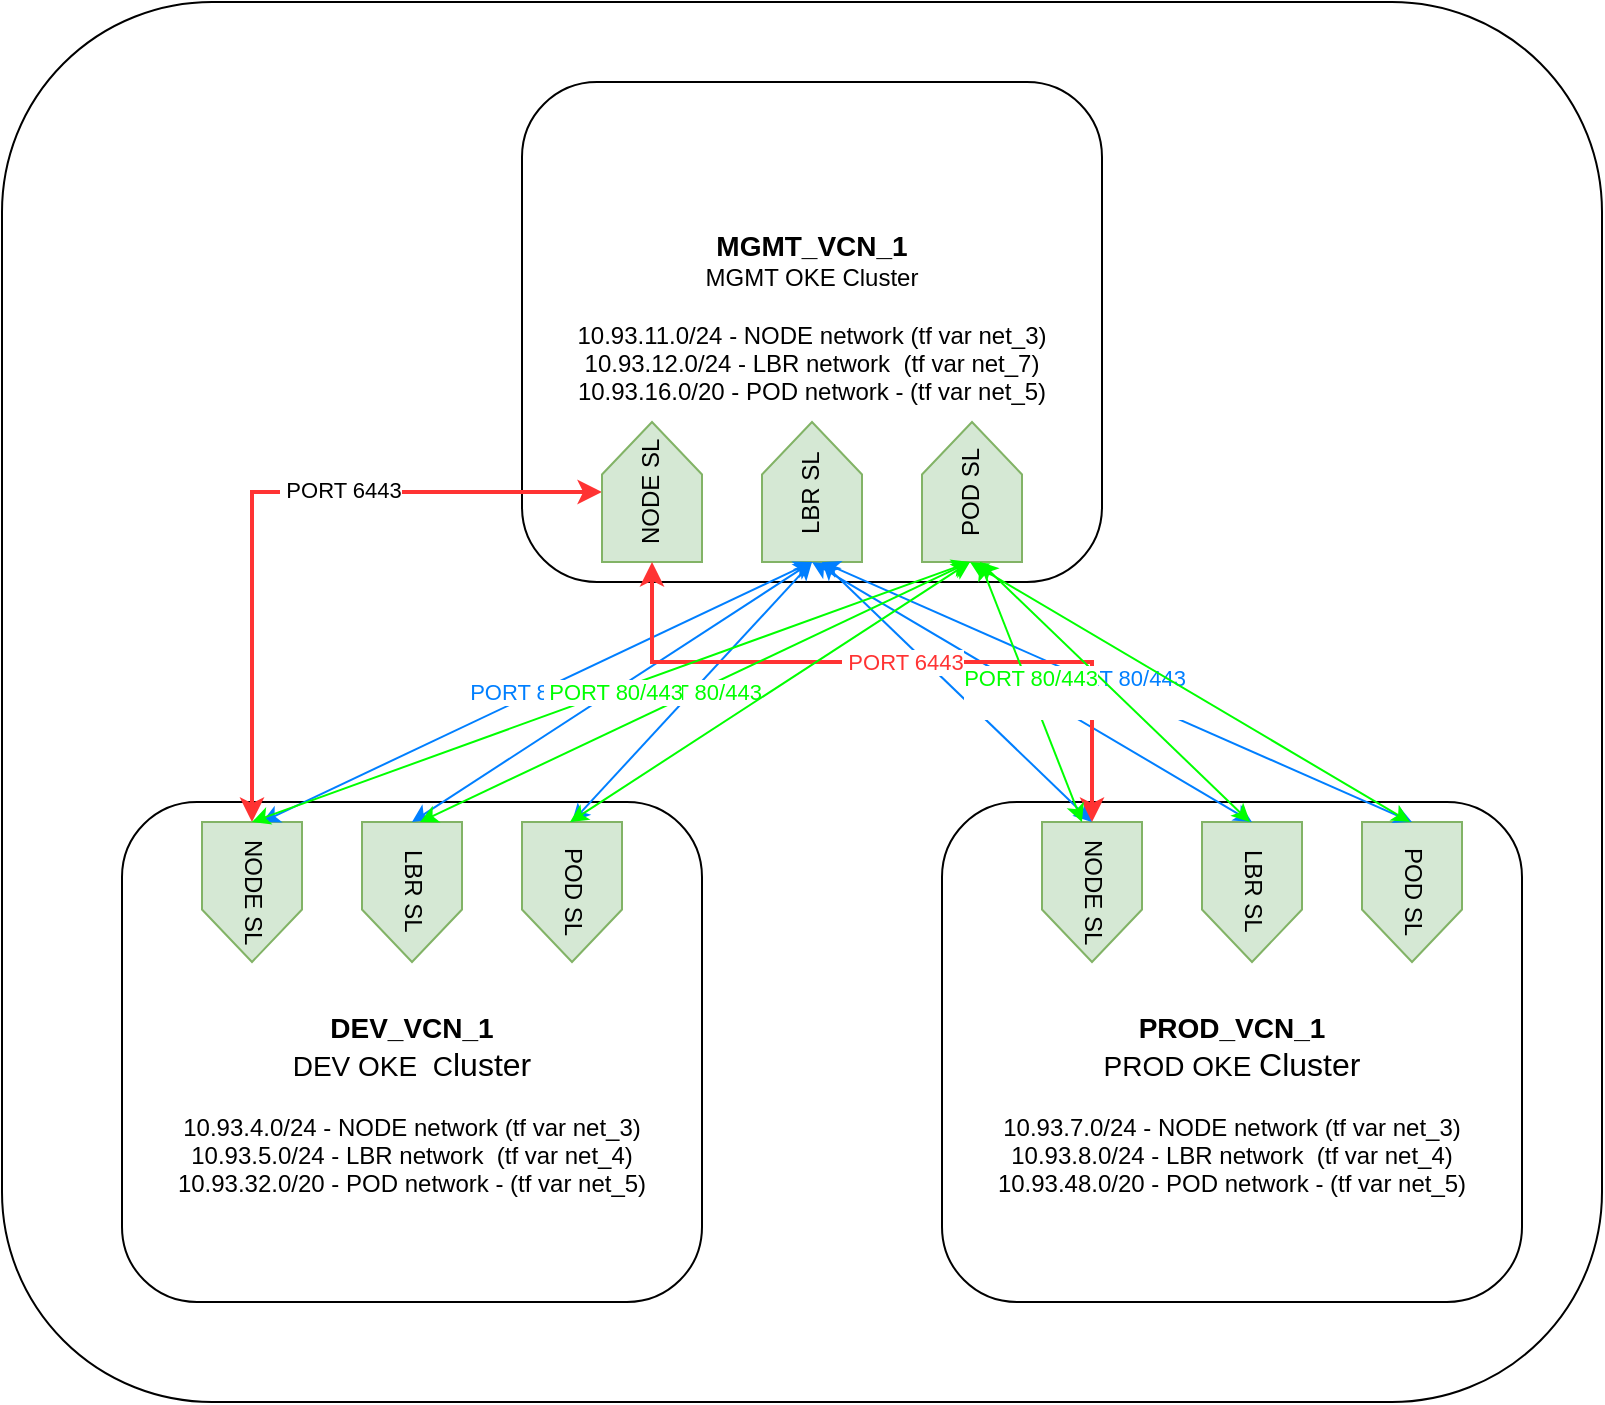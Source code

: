 <mxfile version="24.5.4" type="device">
  <diagram name="Page-1" id="FHANGK-vkiLan_eBGlyj">
    <mxGraphModel dx="1434" dy="738" grid="1" gridSize="10" guides="1" tooltips="1" connect="1" arrows="1" fold="1" page="1" pageScale="1" pageWidth="850" pageHeight="1100" math="0" shadow="0">
      <root>
        <mxCell id="0" />
        <mxCell id="1" parent="0" />
        <mxCell id="bIIHdRnzJv3ln54jGtkA-6" value="&lt;span style=&quot;font-size: 14px;&quot;&gt;&lt;b&gt;MGMT_VCN_1&lt;br&gt;&lt;/b&gt;&lt;/span&gt;MGMT OKE Cluster&lt;br&gt;&lt;br&gt;10.93.11.0/24 - NODE network (tf var net_3)&lt;br&gt;&lt;div&gt;10.93.12.0/24 - LBR network&amp;nbsp; (tf var net_7)&lt;br&gt;&lt;div&gt;10.93.16.0/20 - POD network - (tf var net_5)&lt;/div&gt;&lt;div&gt;&lt;br&gt;&lt;/div&gt;&lt;/div&gt;" style="rounded=1;whiteSpace=wrap;html=1;fillColor=none;gradientColor=default;" vertex="1" parent="1">
          <mxGeometry x="290" y="80" width="290" height="250" as="geometry" />
        </mxCell>
        <mxCell id="bIIHdRnzJv3ln54jGtkA-8" value="&lt;div&gt;&lt;font style=&quot;font-size: 14px;&quot;&gt;&lt;b&gt;&lt;br&gt;&lt;/b&gt;&lt;/font&gt;&lt;/div&gt;&lt;font style=&quot;font-size: 14px;&quot;&gt;&lt;div style=&quot;font-weight: bold;&quot;&gt;&lt;font style=&quot;font-size: 14px;&quot;&gt;&lt;b&gt;&lt;br&gt;&lt;/b&gt;&lt;/font&gt;&lt;/div&gt;&lt;div style=&quot;font-weight: bold;&quot;&gt;&lt;font style=&quot;font-size: 14px;&quot;&gt;&lt;b&gt;&lt;br&gt;&lt;/b&gt;&lt;/font&gt;&lt;/div&gt;&lt;div style=&quot;font-weight: bold;&quot;&gt;&lt;font style=&quot;font-size: 14px;&quot;&gt;&lt;b&gt;&lt;br&gt;&lt;/b&gt;&lt;/font&gt;&lt;/div&gt;&lt;b&gt;DEV_VCN_1&lt;/b&gt;&lt;br&gt;DEV OKE&amp;nbsp; C&lt;/font&gt;&lt;span style=&quot;font-size: medium; background-color: initial;&quot;&gt;luster&lt;/span&gt;&lt;div&gt;&lt;br&gt;&lt;/div&gt;&lt;div&gt;10.93.4.0/24 - NODE network (tf var net_3)&lt;br&gt;&lt;div&gt;10.93.5.0/24 - LBR network&amp;nbsp; (tf var net_4)&lt;br&gt;&lt;div&gt;10.93.32.0/20 - POD network - (tf var net_5)&lt;/div&gt;&lt;div&gt;&lt;br&gt;&lt;/div&gt;&lt;/div&gt;&lt;/div&gt;" style="rounded=1;whiteSpace=wrap;html=1;fillColor=none;gradientColor=default;" vertex="1" parent="1">
          <mxGeometry x="90" y="440" width="290" height="250" as="geometry" />
        </mxCell>
        <mxCell id="bIIHdRnzJv3ln54jGtkA-9" value="&lt;font style=&quot;font-size: 14px;&quot;&gt;&lt;br&gt;&lt;br&gt;&lt;br&gt;&lt;br&gt;&lt;b&gt;PROD_VCN_1&lt;/b&gt;&lt;br&gt;PROD OKE&amp;nbsp;&lt;/font&gt;&lt;span style=&quot;background-color: initial;&quot;&gt;&lt;font style=&quot;&quot; size=&quot;3&quot;&gt;Cluster&lt;/font&gt;&lt;/span&gt;&lt;div&gt;&lt;br&gt;10.93.7.0/24 - NODE network (tf var net_3)&lt;br&gt;&lt;div&gt;10.93.8.0/24 - LBR network&amp;nbsp; (tf var net_4)&lt;br&gt;&lt;div&gt;10.93.48.0/20 - POD network - (tf var net_5)&lt;/div&gt;&lt;div&gt;&lt;br&gt;&lt;/div&gt;&lt;/div&gt;&lt;/div&gt;" style="rounded=1;whiteSpace=wrap;html=1;fillColor=none;gradientColor=default;" vertex="1" parent="1">
          <mxGeometry x="500" y="440" width="290" height="250" as="geometry" />
        </mxCell>
        <mxCell id="bIIHdRnzJv3ln54jGtkA-22" style="edgeStyle=orthogonalEdgeStyle;rounded=0;orthogonalLoop=1;jettySize=auto;html=1;entryX=0.5;entryY=0;entryDx=0;entryDy=0;endArrow=classic;endFill=1;strokeWidth=2;strokeColor=#FF3333;startArrow=classic;startFill=1;fontColor=#FF3333;" edge="1" parent="1" source="bIIHdRnzJv3ln54jGtkA-11" target="bIIHdRnzJv3ln54jGtkA-16">
          <mxGeometry relative="1" as="geometry" />
        </mxCell>
        <mxCell id="bIIHdRnzJv3ln54jGtkA-24" value="&amp;nbsp;PORT 6443" style="edgeLabel;html=1;align=center;verticalAlign=middle;resizable=0;points=[];" vertex="1" connectable="0" parent="bIIHdRnzJv3ln54jGtkA-22">
          <mxGeometry x="-0.22" y="-1" relative="1" as="geometry">
            <mxPoint x="1" as="offset" />
          </mxGeometry>
        </mxCell>
        <mxCell id="bIIHdRnzJv3ln54jGtkA-11" value="NODE SL" style="shape=offPageConnector;whiteSpace=wrap;html=1;rotation=180;fillColor=#d5e8d4;strokeColor=#82b366;verticalAlign=middle;horizontal=1;textDirection=vertical-lr;" vertex="1" parent="1">
          <mxGeometry x="330" y="250" width="50" height="70" as="geometry" />
        </mxCell>
        <mxCell id="bIIHdRnzJv3ln54jGtkA-14" value="LBR SL" style="shape=offPageConnector;whiteSpace=wrap;html=1;rotation=180;fillColor=#d5e8d4;strokeColor=#82b366;verticalAlign=middle;horizontal=1;textDirection=vertical-lr;" vertex="1" parent="1">
          <mxGeometry x="410" y="250" width="50" height="70" as="geometry" />
        </mxCell>
        <mxCell id="bIIHdRnzJv3ln54jGtkA-15" value="POD SL" style="shape=offPageConnector;whiteSpace=wrap;html=1;rotation=180;fillColor=#d5e8d4;strokeColor=#82b366;verticalAlign=middle;horizontal=1;textDirection=vertical-lr;" vertex="1" parent="1">
          <mxGeometry x="490" y="250" width="50" height="70" as="geometry" />
        </mxCell>
        <mxCell id="bIIHdRnzJv3ln54jGtkA-16" value="NODE SL" style="shape=offPageConnector;whiteSpace=wrap;html=1;rotation=0;fillColor=#d5e8d4;strokeColor=#82b366;verticalAlign=middle;horizontal=1;textDirection=vertical-lr;" vertex="1" parent="1">
          <mxGeometry x="130" y="450" width="50" height="70" as="geometry" />
        </mxCell>
        <mxCell id="bIIHdRnzJv3ln54jGtkA-17" value="LBR SL" style="shape=offPageConnector;whiteSpace=wrap;html=1;rotation=0;fillColor=#d5e8d4;strokeColor=#82b366;verticalAlign=middle;horizontal=1;textDirection=vertical-lr;" vertex="1" parent="1">
          <mxGeometry x="210" y="450" width="50" height="70" as="geometry" />
        </mxCell>
        <mxCell id="bIIHdRnzJv3ln54jGtkA-18" value="POD SL" style="shape=offPageConnector;whiteSpace=wrap;html=1;rotation=0;fillColor=#d5e8d4;strokeColor=#82b366;verticalAlign=middle;horizontal=1;textDirection=vertical-lr;" vertex="1" parent="1">
          <mxGeometry x="290" y="450" width="50" height="70" as="geometry" />
        </mxCell>
        <mxCell id="bIIHdRnzJv3ln54jGtkA-19" value="NODE SL" style="shape=offPageConnector;whiteSpace=wrap;html=1;rotation=0;fillColor=#d5e8d4;strokeColor=#82b366;verticalAlign=middle;horizontal=1;textDirection=vertical-lr;" vertex="1" parent="1">
          <mxGeometry x="550" y="450" width="50" height="70" as="geometry" />
        </mxCell>
        <mxCell id="bIIHdRnzJv3ln54jGtkA-20" value="LBR SL" style="shape=offPageConnector;whiteSpace=wrap;html=1;rotation=0;fillColor=#d5e8d4;strokeColor=#82b366;verticalAlign=middle;horizontal=1;textDirection=vertical-lr;" vertex="1" parent="1">
          <mxGeometry x="630" y="450" width="50" height="70" as="geometry" />
        </mxCell>
        <mxCell id="bIIHdRnzJv3ln54jGtkA-21" value="POD SL" style="shape=offPageConnector;whiteSpace=wrap;html=1;rotation=0;fillColor=#d5e8d4;strokeColor=#82b366;verticalAlign=middle;horizontal=1;textDirection=vertical-lr;" vertex="1" parent="1">
          <mxGeometry x="710" y="450" width="50" height="70" as="geometry" />
        </mxCell>
        <mxCell id="bIIHdRnzJv3ln54jGtkA-27" value="PORT 80/443" style="endArrow=classic;startArrow=classic;html=1;rounded=0;entryX=0.5;entryY=0;entryDx=0;entryDy=0;strokeColor=#007FFF;fontColor=#007FFF;" edge="1" parent="1" target="bIIHdRnzJv3ln54jGtkA-14">
          <mxGeometry width="50" height="50" relative="1" as="geometry">
            <mxPoint x="160" y="450" as="sourcePoint" />
            <mxPoint x="210" y="400" as="targetPoint" />
          </mxGeometry>
        </mxCell>
        <mxCell id="bIIHdRnzJv3ln54jGtkA-28" value="" style="endArrow=classic;startArrow=classic;html=1;rounded=0;entryX=0.5;entryY=0;entryDx=0;entryDy=0;exitX=0.5;exitY=0;exitDx=0;exitDy=0;strokeColor=#007FFF;" edge="1" parent="1" source="bIIHdRnzJv3ln54jGtkA-17" target="bIIHdRnzJv3ln54jGtkA-14">
          <mxGeometry width="50" height="50" relative="1" as="geometry">
            <mxPoint x="170" y="460" as="sourcePoint" />
            <mxPoint x="445" y="330" as="targetPoint" />
          </mxGeometry>
        </mxCell>
        <mxCell id="bIIHdRnzJv3ln54jGtkA-30" value="&amp;nbsp;PORT 80/443" style="endArrow=classic;startArrow=classic;html=1;rounded=0;entryX=0.5;entryY=0;entryDx=0;entryDy=0;exitX=0.5;exitY=0;exitDx=0;exitDy=0;strokeColor=#007FFF;" edge="1" parent="1" source="bIIHdRnzJv3ln54jGtkA-18" target="bIIHdRnzJv3ln54jGtkA-14">
          <mxGeometry width="50" height="50" relative="1" as="geometry">
            <mxPoint x="245" y="460" as="sourcePoint" />
            <mxPoint x="433" y="330" as="targetPoint" />
          </mxGeometry>
        </mxCell>
        <mxCell id="bIIHdRnzJv3ln54jGtkA-34" value="" style="endArrow=classic;startArrow=classic;html=1;rounded=0;entryX=0.541;entryY=1.016;entryDx=0;entryDy=0;entryPerimeter=0;exitX=0.5;exitY=0;exitDx=0;exitDy=0;strokeColor=#007FFF;" edge="1" parent="1" source="bIIHdRnzJv3ln54jGtkA-19">
          <mxGeometry width="50" height="50" relative="1" as="geometry">
            <mxPoint x="568.11" y="436" as="sourcePoint" />
            <mxPoint x="440.0" y="320" as="targetPoint" />
          </mxGeometry>
        </mxCell>
        <mxCell id="bIIHdRnzJv3ln54jGtkA-35" value="" style="endArrow=classic;startArrow=classic;html=1;rounded=0;entryX=0.5;entryY=0;entryDx=0;entryDy=0;exitX=0.5;exitY=0;exitDx=0;exitDy=0;strokeColor=#007FFF;" edge="1" parent="1" source="bIIHdRnzJv3ln54jGtkA-20" target="bIIHdRnzJv3ln54jGtkA-14">
          <mxGeometry width="50" height="50" relative="1" as="geometry">
            <mxPoint x="585" y="460" as="sourcePoint" />
            <mxPoint x="457" y="344" as="targetPoint" />
          </mxGeometry>
        </mxCell>
        <mxCell id="bIIHdRnzJv3ln54jGtkA-36" value="PORT 80/443&lt;div&gt;&lt;br&gt;&lt;/div&gt;" style="endArrow=classic;startArrow=classic;html=1;rounded=0;exitX=0.5;exitY=0;exitDx=0;exitDy=0;strokeColor=#007FFF;fontColor=#007FFF;" edge="1" parent="1" source="bIIHdRnzJv3ln54jGtkA-21">
          <mxGeometry width="50" height="50" relative="1" as="geometry">
            <mxPoint x="735" y="440" as="sourcePoint" />
            <mxPoint x="440" y="320" as="targetPoint" />
          </mxGeometry>
        </mxCell>
        <mxCell id="bIIHdRnzJv3ln54jGtkA-23" value="&amp;nbsp;PORT 6443" style="edgeStyle=orthogonalEdgeStyle;rounded=0;orthogonalLoop=1;jettySize=auto;html=1;strokeWidth=2;strokeColor=#FF3333;startArrow=classic;startFill=1;fontColor=#FF3333;" edge="1" parent="1" source="bIIHdRnzJv3ln54jGtkA-11" target="bIIHdRnzJv3ln54jGtkA-19">
          <mxGeometry relative="1" as="geometry">
            <Array as="points">
              <mxPoint x="355" y="370" />
              <mxPoint x="575" y="370" />
            </Array>
          </mxGeometry>
        </mxCell>
        <mxCell id="bIIHdRnzJv3ln54jGtkA-37" value="PORT 80/443" style="endArrow=classic;startArrow=classic;html=1;rounded=0;entryX=0.5;entryY=0;entryDx=0;entryDy=0;strokeColor=#00FF00;fontColor=#00FF00;" edge="1" parent="1">
          <mxGeometry width="50" height="50" relative="1" as="geometry">
            <mxPoint x="239" y="450" as="sourcePoint" />
            <mxPoint x="514" y="320" as="targetPoint" />
          </mxGeometry>
        </mxCell>
        <mxCell id="bIIHdRnzJv3ln54jGtkA-38" value="" style="endArrow=classic;startArrow=classic;html=1;rounded=0;entryX=0.5;entryY=0;entryDx=0;entryDy=0;exitX=0.5;exitY=0;exitDx=0;exitDy=0;strokeColor=#00FF00;" edge="1" parent="1">
          <mxGeometry width="50" height="50" relative="1" as="geometry">
            <mxPoint x="314" y="450" as="sourcePoint" />
            <mxPoint x="514" y="320" as="targetPoint" />
          </mxGeometry>
        </mxCell>
        <mxCell id="bIIHdRnzJv3ln54jGtkA-39" value="&amp;nbsp;PORT 80/443" style="endArrow=classic;startArrow=classic;html=1;rounded=0;entryX=0.5;entryY=0;entryDx=0;entryDy=0;strokeColor=#00FF00;exitX=0.5;exitY=0;exitDx=0;exitDy=0;fontColor=#00FF00;" edge="1" parent="1" source="bIIHdRnzJv3ln54jGtkA-16">
          <mxGeometry width="50" height="50" relative="1" as="geometry">
            <mxPoint x="394" y="450" as="sourcePoint" />
            <mxPoint x="514" y="320" as="targetPoint" />
          </mxGeometry>
        </mxCell>
        <mxCell id="bIIHdRnzJv3ln54jGtkA-40" value="" style="endArrow=classic;startArrow=classic;html=1;rounded=0;entryX=0.541;entryY=1.016;entryDx=0;entryDy=0;entryPerimeter=0;exitX=0.5;exitY=0;exitDx=0;exitDy=0;strokeColor=#00FF00;" edge="1" parent="1">
          <mxGeometry width="50" height="50" relative="1" as="geometry">
            <mxPoint x="654" y="450" as="sourcePoint" />
            <mxPoint x="519.0" y="320" as="targetPoint" />
          </mxGeometry>
        </mxCell>
        <mxCell id="bIIHdRnzJv3ln54jGtkA-41" value="" style="endArrow=classic;startArrow=classic;html=1;rounded=0;entryX=0.5;entryY=0;entryDx=0;entryDy=0;exitX=0.5;exitY=0;exitDx=0;exitDy=0;strokeColor=#00FF00;" edge="1" parent="1">
          <mxGeometry width="50" height="50" relative="1" as="geometry">
            <mxPoint x="734" y="450" as="sourcePoint" />
            <mxPoint x="514" y="320" as="targetPoint" />
          </mxGeometry>
        </mxCell>
        <mxCell id="bIIHdRnzJv3ln54jGtkA-42" value="PORT 80/443&lt;div&gt;&lt;br&gt;&lt;/div&gt;" style="endArrow=classic;startArrow=classic;html=1;rounded=0;strokeColor=#00FF00;fontColor=#00FF00;" edge="1" parent="1">
          <mxGeometry width="50" height="50" relative="1" as="geometry">
            <mxPoint x="570" y="450" as="sourcePoint" />
            <mxPoint x="519" y="320" as="targetPoint" />
          </mxGeometry>
        </mxCell>
        <mxCell id="bIIHdRnzJv3ln54jGtkA-45" value="" style="rounded=1;whiteSpace=wrap;html=1;fillColor=none;" vertex="1" parent="1">
          <mxGeometry x="30" y="40" width="800" height="700" as="geometry" />
        </mxCell>
      </root>
    </mxGraphModel>
  </diagram>
</mxfile>
